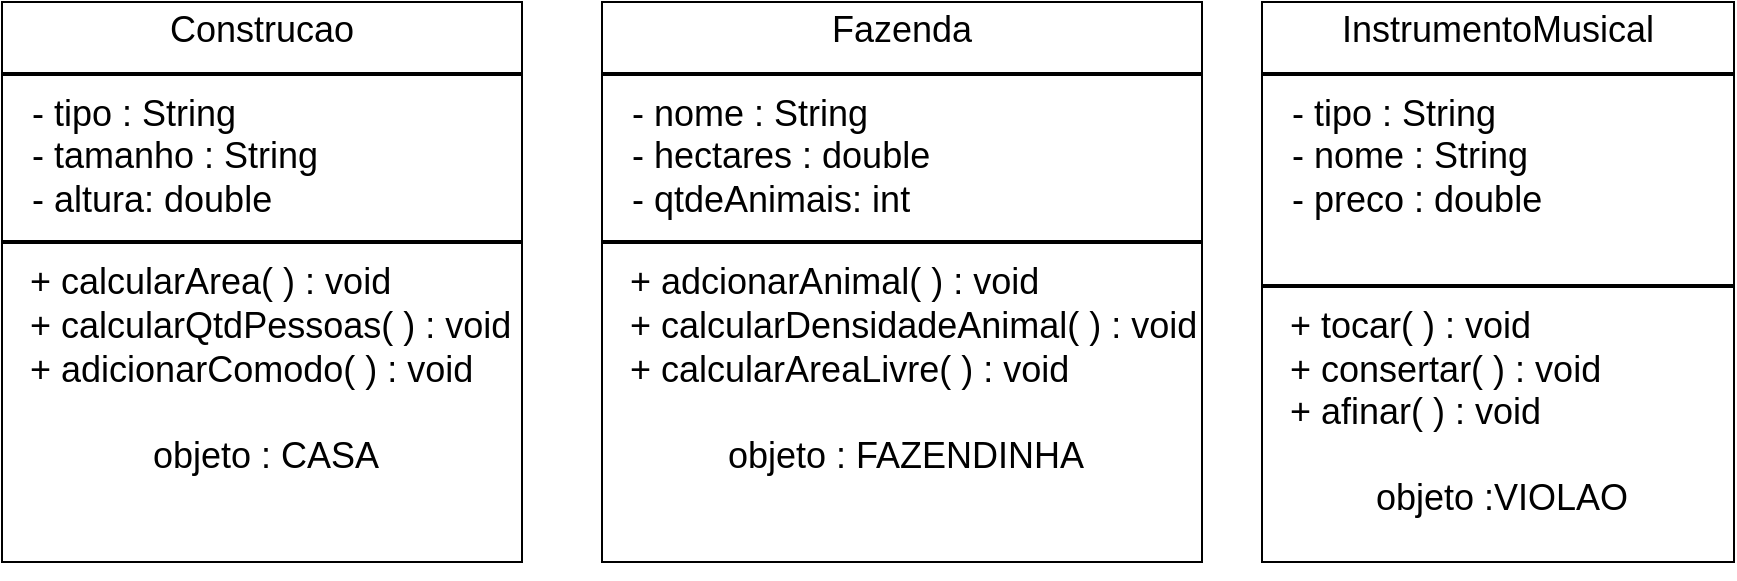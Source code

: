 <mxfile version="28.2.0">
  <diagram name="Página-1" id="EBlBcjsgiqybyoaVXMJo">
    <mxGraphModel dx="1034" dy="666" grid="1" gridSize="10" guides="1" tooltips="1" connect="1" arrows="1" fold="1" page="1" pageScale="1" pageWidth="827" pageHeight="1169" math="0" shadow="0">
      <root>
        <mxCell id="0" />
        <mxCell id="1" parent="0" />
        <mxCell id="r_no8S8ep1QUASbqZUwo-1" value="&lt;p style=&quot;text-align: center; margin: 4px 0px 0px;&quot;&gt;Construcao&lt;/p&gt;&lt;hr style=&quot;text-align: center; border-style: solid;&quot;&gt;&lt;p style=&quot;margin:0px;margin-left:4px;&quot;&gt;&lt;/p&gt;&lt;div&gt;&lt;span style=&quot;background-color: transparent; color: light-dark(rgb(0, 0, 0), rgb(255, 255, 255));&quot;&gt;&amp;nbsp; &amp;nbsp;- tipo : String&lt;/span&gt;&lt;/div&gt;&lt;div&gt;&lt;span style=&quot;background-color: transparent; color: light-dark(rgb(0, 0, 0), rgb(255, 255, 255));&quot;&gt;&amp;nbsp; &amp;nbsp;- tamanho : String&lt;/span&gt;&lt;/div&gt;&lt;div&gt;&lt;span style=&quot;background-color: transparent; color: light-dark(rgb(0, 0, 0), rgb(255, 255, 255));&quot;&gt;&amp;nbsp; &amp;nbsp;- altura: double&lt;/span&gt;&lt;/div&gt;&lt;hr style=&quot;border-style:solid;&quot;&gt;&lt;p style=&quot;margin: 0px 0px 0px 4px;&quot;&gt;&amp;nbsp; + calcularArea( ) : void&lt;/p&gt;&lt;p style=&quot;margin: 0px 0px 0px 4px;&quot;&gt;&amp;nbsp;&amp;nbsp;&lt;span style=&quot;background-color: transparent; color: light-dark(rgb(0, 0, 0), rgb(255, 255, 255));&quot;&gt;+ calcularQtdPessoas( ) : void&lt;/span&gt;&lt;/p&gt;&lt;p style=&quot;margin: 0px 0px 0px 4px;&quot;&gt;&lt;span style=&quot;background-color: transparent; color: light-dark(rgb(0, 0, 0), rgb(255, 255, 255));&quot;&gt;&amp;nbsp;&amp;nbsp;&lt;/span&gt;&lt;span style=&quot;background-color: transparent; color: light-dark(rgb(0, 0, 0), rgb(255, 255, 255));&quot;&gt;+ adicionarComodo( ) : void&lt;/span&gt;&lt;/p&gt;&lt;p style=&quot;margin: 0px 0px 0px 4px;&quot;&gt;&lt;br&gt;&lt;/p&gt;&lt;p style=&quot;text-align: center; margin: 0px 0px 0px 4px;&quot;&gt;objeto : CASA&lt;/p&gt;" style="verticalAlign=top;align=left;overflow=fill;html=1;whiteSpace=wrap;fontSize=18;" parent="1" vertex="1">
          <mxGeometry x="40" y="40" width="260" height="280" as="geometry" />
        </mxCell>
        <mxCell id="7yS756YxDy9-Ko2pNIwe-3" value="&lt;p style=&quot;text-align: center; margin: 4px 0px 0px;&quot;&gt;InstrumentoMusical&lt;/p&gt;&lt;hr style=&quot;text-align: center; border-style: solid;&quot;&gt;&lt;p style=&quot;margin:0px;margin-left:4px;&quot;&gt;&lt;/p&gt;&lt;div&gt;&lt;span style=&quot;background-color: transparent; color: light-dark(rgb(0, 0, 0), rgb(255, 255, 255));&quot;&gt;&amp;nbsp; &amp;nbsp;- tipo : String&lt;/span&gt;&lt;/div&gt;&lt;div&gt;&lt;span style=&quot;background-color: transparent; color: light-dark(rgb(0, 0, 0), rgb(255, 255, 255));&quot;&gt;&amp;nbsp; &amp;nbsp;- nome : String&lt;/span&gt;&lt;/div&gt;&lt;div&gt;&lt;span style=&quot;background-color: transparent; color: light-dark(rgb(0, 0, 0), rgb(255, 255, 255));&quot;&gt;&amp;nbsp; &amp;nbsp;- preco : double&lt;/span&gt;&lt;/div&gt;&lt;div&gt;&lt;span style=&quot;background-color: transparent; color: light-dark(rgb(0, 0, 0), rgb(255, 255, 255));&quot;&gt;&lt;br&gt;&lt;/span&gt;&lt;/div&gt;&lt;hr style=&quot;border-style:solid;&quot;&gt;&lt;p style=&quot;margin: 0px 0px 0px 4px;&quot;&gt;&amp;nbsp; + tocar( ) : void&lt;/p&gt;&lt;p style=&quot;margin: 0px 0px 0px 4px;&quot;&gt;&amp;nbsp;&amp;nbsp;&lt;span style=&quot;background-color: transparent; color: light-dark(rgb(0, 0, 0), rgb(255, 255, 255));&quot;&gt;+ consertar( ) : void&lt;/span&gt;&lt;/p&gt;&lt;p style=&quot;margin: 0px 0px 0px 4px;&quot;&gt;&lt;span style=&quot;background-color: transparent; color: light-dark(rgb(0, 0, 0), rgb(255, 255, 255));&quot;&gt;&amp;nbsp;&amp;nbsp;&lt;/span&gt;&lt;span style=&quot;background-color: transparent; color: light-dark(rgb(0, 0, 0), rgb(255, 255, 255));&quot;&gt;+ afinar( ) : void&lt;/span&gt;&lt;/p&gt;&lt;p style=&quot;margin: 0px 0px 0px 4px;&quot;&gt;&lt;br&gt;&lt;/p&gt;&lt;p style=&quot;text-align: center; margin: 0px 0px 0px 4px;&quot;&gt;objeto :VIOLAO&lt;/p&gt;" style="verticalAlign=top;align=left;overflow=fill;html=1;whiteSpace=wrap;fontSize=18;" vertex="1" parent="1">
          <mxGeometry x="670" y="40" width="236" height="280" as="geometry" />
        </mxCell>
        <mxCell id="7yS756YxDy9-Ko2pNIwe-4" style="edgeStyle=orthogonalEdgeStyle;rounded=0;orthogonalLoop=1;jettySize=auto;html=1;exitX=0.5;exitY=1;exitDx=0;exitDy=0;" edge="1" parent="1" source="7yS756YxDy9-Ko2pNIwe-3" target="7yS756YxDy9-Ko2pNIwe-3">
          <mxGeometry relative="1" as="geometry" />
        </mxCell>
        <mxCell id="7yS756YxDy9-Ko2pNIwe-5" value="&lt;p style=&quot;text-align: center; margin: 4px 0px 0px;&quot;&gt;Fazenda&lt;/p&gt;&lt;hr style=&quot;text-align: center; border-style: solid;&quot;&gt;&lt;p style=&quot;margin:0px;margin-left:4px;&quot;&gt;&lt;/p&gt;&lt;div&gt;&lt;span style=&quot;background-color: transparent; color: light-dark(rgb(0, 0, 0), rgb(255, 255, 255));&quot;&gt;&amp;nbsp; &amp;nbsp;- nome : String&lt;/span&gt;&lt;/div&gt;&lt;div&gt;&lt;span style=&quot;background-color: transparent; color: light-dark(rgb(0, 0, 0), rgb(255, 255, 255));&quot;&gt;&amp;nbsp; &amp;nbsp;- hectares : double&lt;/span&gt;&lt;/div&gt;&lt;div&gt;&lt;span style=&quot;background-color: transparent; color: light-dark(rgb(0, 0, 0), rgb(255, 255, 255));&quot;&gt;&amp;nbsp; &amp;nbsp;- qtdeAnimais: int&lt;/span&gt;&lt;/div&gt;&lt;hr style=&quot;border-style:solid;&quot;&gt;&lt;p style=&quot;margin: 0px 0px 0px 4px;&quot;&gt;&amp;nbsp; + adcionarAnimal( ) : void&lt;/p&gt;&lt;p style=&quot;margin: 0px 0px 0px 4px;&quot;&gt;&amp;nbsp;&amp;nbsp;&lt;span style=&quot;background-color: transparent; color: light-dark(rgb(0, 0, 0), rgb(255, 255, 255));&quot;&gt;+ calcularDensidadeAnimal( ) : void&lt;/span&gt;&lt;/p&gt;&lt;p style=&quot;margin: 0px 0px 0px 4px;&quot;&gt;&lt;span style=&quot;background-color: transparent; color: light-dark(rgb(0, 0, 0), rgb(255, 255, 255));&quot;&gt;&amp;nbsp;&amp;nbsp;&lt;/span&gt;&lt;span style=&quot;background-color: transparent; color: light-dark(rgb(0, 0, 0), rgb(255, 255, 255));&quot;&gt;+ calcularAreaLivre( ) : void&lt;/span&gt;&lt;/p&gt;&lt;p style=&quot;margin: 0px 0px 0px 4px;&quot;&gt;&lt;br&gt;&lt;/p&gt;&lt;p style=&quot;text-align: center; margin: 0px 0px 0px 4px;&quot;&gt;objeto : FAZENDINHA&lt;/p&gt;" style="verticalAlign=top;align=left;overflow=fill;html=1;whiteSpace=wrap;fontSize=18;" vertex="1" parent="1">
          <mxGeometry x="340" y="40" width="300" height="280" as="geometry" />
        </mxCell>
      </root>
    </mxGraphModel>
  </diagram>
</mxfile>
